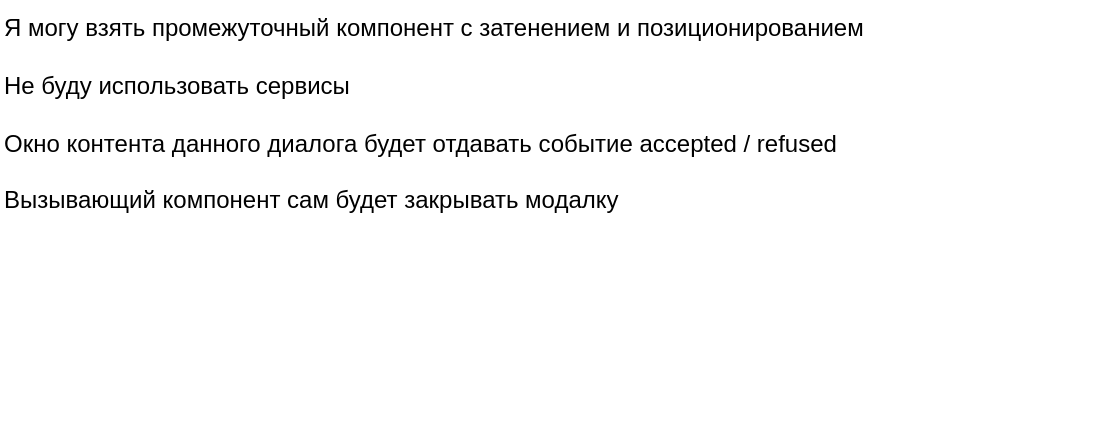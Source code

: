 <mxfile version="21.6.1" type="device">
  <diagram name="Page-1" id="ECgdfkiFDRJ8SGU_sj2W">
    <mxGraphModel dx="1950" dy="838" grid="1" gridSize="10" guides="1" tooltips="1" connect="1" arrows="1" fold="1" page="1" pageScale="1" pageWidth="850" pageHeight="1100" math="0" shadow="0">
      <root>
        <mxCell id="0" />
        <mxCell id="1" parent="0" />
        <mxCell id="kYc6Z61Ddn40yY-MoZaM-2" value="Я могу взять промежуточный компонент с затенением и позиционированием&lt;br&gt;&lt;br&gt;Не буду использовать сервисы&lt;br&gt;&lt;br&gt;Окно контента данного диалога будет отдавать событие accepted / refused&lt;br&gt;&lt;br&gt;Вызывающий компонент сам будет закрывать модалку" style="text;html=1;strokeColor=none;fillColor=none;align=left;verticalAlign=top;whiteSpace=wrap;rounded=0;" vertex="1" parent="1">
          <mxGeometry x="-20" y="50" width="550" height="220" as="geometry" />
        </mxCell>
      </root>
    </mxGraphModel>
  </diagram>
</mxfile>
